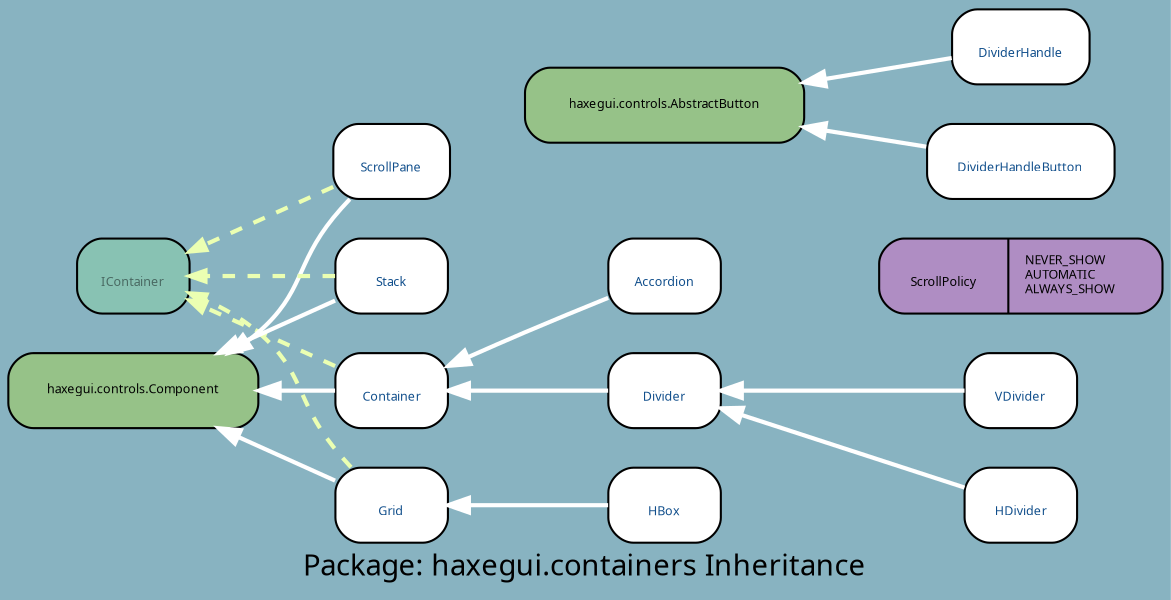 digraph uml {
	graph [label="Package: haxegui.containers Inheritance", ratio=compress, rankdir=RL, smoothing=avg_dist, overlap=compress, packMode="graph", labelloc=c, fontname="DejaVu Sans Condenesed", fontsize=14, bgcolor="#88B3C1", fontcolor=black];
	node [label="\N", style="rounded,filled", fillcolor="#96c288", fontcolor="#104E8B", fontname="FFF Harmony", fontsize=6, shape=record, color=black];
	edge [fontname=Sans, fontsize=8, minlen="1.2", color=black, fontcolor=black];
	graph [lp="279,12",
		bb="0,0,558,277"];
	"haxegui.containers.IContainer" [label="{\nIContainer}", fillcolor="#88c2b3", fontcolor="#496962", URL="../types/haxegui/containers/IContainer.html", tooltip="\nIContainer", portPos=w, pos="60,151", rects="33,133,87,169", width="0.75", height="0.50"];
	"haxegui.containers.Container" [label="{\nContainer}", fillcolor=white, URL="../types/haxegui/containers/Container.html", tooltip="\nContainer", portPos=w, pos="184,97", rects="157,79,211,115", width="0.75", height="0.50"];
	"haxegui.controls.Component" [fontcolor=black, pos="60,97", rects="0,79,120,115", width="1.67", height="0.50"];
	"haxegui.containers.Grid" [label="{\nGrid}", fillcolor=white, URL="../types/haxegui/containers/Grid.html", tooltip="\nGrid", portPos=w, pos="184,43", rects="157,25,211,61", width="0.75", height="0.50"];
	"haxegui.containers.HBox" [label="{\nHBox}", fillcolor=white, URL="../types/haxegui/containers/HBox.html", tooltip="\nHBox", portPos=w, pos="316,43", rects="289,25,343,61", width="0.75", height="0.50"];
	"haxegui.containers.ScrollPolicy" [label="{\nScrollPolicy|NEVER_SHOW\lAUTOMATIC\lALWAYS_SHOW\l}", fillcolor="#af8dc3", fontcolor=black, pos="489,151", rects="421,133,480,169 480,133,558,169", width="1.89", height="0.50"];
	"haxegui.containers.ScrollPane" [label="{\nScrollPane}", fillcolor=white, URL="../types/haxegui/containers/ScrollPane.html", tooltip="\nScrollPane", portPos=w, pos="184,205", rects="156,187,212,223", width="0.78", height="0.50"];
	"haxegui.containers.Stack" [label="{\nStack}", fillcolor=white, URL="../types/haxegui/containers/Stack.html", tooltip="\nStack", portPos=w, pos="184,151", rects="157,133,211,169", width="0.75", height="0.50"];
	"haxegui.containers.DividerHandle" [label="{\nDividerHandle}", fillcolor=white, URL="../types/haxegui/containers/DividerHandle.html", tooltip="\nDividerHandle", portPos=w, pos="489,259", rects="456,241,522,277", width="0.92", height="0.50"];
	"haxegui.controls.AbstractButton" [fontcolor=black, pos="316,232", rects="249,214,384,250", width="1.86", height="0.50"];
	"haxegui.containers.DividerHandleButton" [label="{\nDividerHandleButton}", fillcolor=white, URL="../types/haxegui/containers/DividerHandleButton.html", tooltip="\nDividerHandleButton", portPos=w, pos="489,205", rects="444,187,535,223", width="1.25", height="0.50"];
	"haxegui.containers.Divider" [label="{\nDivider}", fillcolor=white, URL="../types/haxegui/containers/Divider.html", tooltip="\nDivider", portPos=w, pos="316,97", rects="289,79,343,115", width="0.75", height="0.50"];
	"haxegui.containers.VDivider" [label="{\nVDivider}", fillcolor=white, URL="../types/haxegui/containers/VDivider.html", tooltip="\nVDivider", portPos=w, pos="489,97", rects="462,79,516,115", width="0.75", height="0.50"];
	"haxegui.containers.HDivider" [label="{\nHDivider}", fillcolor=white, URL="../types/haxegui/containers/HDivider.html", tooltip="\nHDivider", portPos=w, pos="489,43", rects="462,25,516,61", width="0.75", height="0.50"];
	"haxegui.containers.Accordion" [label="{\nAccordion}", fillcolor=white, URL="../types/haxegui/containers/Accordion.html", tooltip="\nAccordion", portPos=w, pos="316,151", rects="289,133,343,169", width="0.75", height="0.50"];
	"haxegui.containers.Container" -> "haxegui.controls.Component" [color=white, style=bold, arrowhead=normal, arrowsize="1.0", pos="e,120,97 157,97 149,97 140,97 130,97"];
	"haxegui.containers.Container" -> "haxegui.containers.IContainer" [color="#ebffb2", style="dashed, bold", arrowhead=normal, arrowsize="0.75", pos="e,87,139 157,109 138,117 114,127 94,136"];
	"haxegui.containers.Grid" -> "haxegui.controls.Component" [color=white, style=bold, arrowhead=normal, arrowsize="1.0", pos="e,102,79 157,55 144,61 127,68 112,75"];
	"haxegui.containers.Grid" -> "haxegui.containers.IContainer" [color="#ebffb2", style="dashed, bold", arrowhead=normal, arrowsize="0.75", pos="e,87,142 164,61 161,64 158,67 156,70 137,92 142,105 120,124 112,130 103,135 94,139"];
	"haxegui.containers.HBox" -> "haxegui.containers.Grid" [color=white, style=bold, arrowhead=normal, arrowsize="1.0", pos="e,211,43 289,43 269,43 243,43 221,43"];
	"haxegui.containers.ScrollPane" -> "haxegui.controls.Component" [color=white, style=bold, arrowhead=normal, arrowsize="1.0", pos="e,107,115 164,187 161,184 158,181 156,178 137,155 142,142 120,124 119,123 117,122 115,121"];
	"haxegui.containers.ScrollPane" -> "haxegui.containers.IContainer" [color="#ebffb2", style="dashed, bold", arrowhead=normal, arrowsize="0.75", pos="e,87,163 156,193 137,185 113,175 94,166"];
	"haxegui.containers.Stack" -> "haxegui.controls.Component" [color=white, style=bold, arrowhead=normal, arrowsize="1.0", pos="e,102,115 157,139 144,133 127,126 112,119"];
	"haxegui.containers.Stack" -> "haxegui.containers.IContainer" [color="#ebffb2", style="dashed, bold", arrowhead=normal, arrowsize="0.75", pos="e,87,151 157,151 138,151 114,151 95,151"];
	"haxegui.containers.DividerHandle" -> "haxegui.controls.AbstractButton" [color=white, style=bold, arrowhead=normal, arrowsize="1.0", pos="e,384,243 456,254 438,251 416,248 394,245"];
	"haxegui.containers.DividerHandleButton" -> "haxegui.controls.AbstractButton" [color=white, style=bold, arrowhead=normal, arrowsize="1.0", pos="e,384,221 444,212 429,215 411,217 394,220"];
	"haxegui.containers.Divider" -> "haxegui.containers.Container" [color=white, style=bold, arrowhead=normal, arrowsize="1.0", pos="e,211,97 289,97 269,97 243,97 221,97"];
	"haxegui.containers.VDivider" -> "haxegui.containers.Divider" [color=white, style=bold, arrowhead=normal, arrowsize="1.0", pos="e,343,97 462,97 432,97 386,97 353,97"];
	"haxegui.containers.HDivider" -> "haxegui.containers.Divider" [color=white, style=bold, arrowhead=normal, arrowsize="1.0", pos="e,343,89 462,51 432,61 385,76 353,86"];
	"haxegui.containers.Accordion" -> "haxegui.containers.Container" [color=white, style=bold, arrowhead=normal, arrowsize="1.0", pos="e,211,109 289,140 276,135 261,129 248,124 239,120 230,116 221,113"];
}
